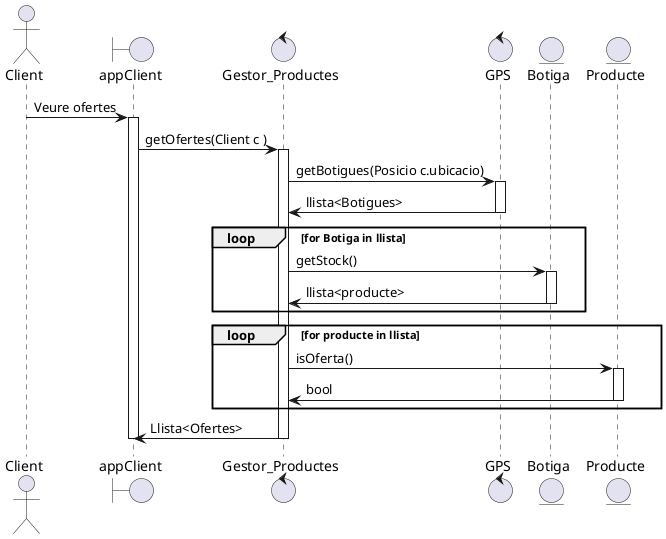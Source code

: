 @startuml
actor Client as c
boundary appClient as a 
control Gestor_Productes as g 
control GPS as GP 
entity Botiga as b 
entity Producte as p

c -> a: Veure ofertes 
activate a 
a -> g: getOfertes(Client c )
activate g 
g -> GP: getBotigues(Posicio c.ubicacio)
activate GP 
GP -> g: llista<Botigues>
deactivate GP 
loop for Botiga in llista 
	g -> b : getStock()
	activate b
	b -> g : llista<producte>
	deactivate b 
end
loop for producte in llista
	g -> p : isOferta()
	activate p
	p -> g : bool 
	deactivate p 
end 
g-> a: Llista<Ofertes>
deactivate g 
deactivate a
@enduml
